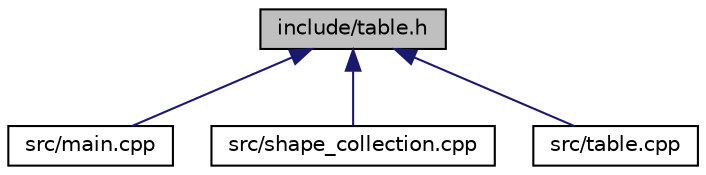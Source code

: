 digraph "include/table.h"
{
 // LATEX_PDF_SIZE
  edge [fontname="Helvetica",fontsize="10",labelfontname="Helvetica",labelfontsize="10"];
  node [fontname="Helvetica",fontsize="10",shape=record];
  Node1 [label="include/table.h",height=0.2,width=0.4,color="black", fillcolor="grey75", style="filled", fontcolor="black",tooltip=" "];
  Node1 -> Node2 [dir="back",color="midnightblue",fontsize="10",style="solid",fontname="Helvetica"];
  Node2 [label="src/main.cpp",height=0.2,width=0.4,color="black", fillcolor="white", style="filled",URL="$main_8cpp.html",tooltip="Main entry, PHP extension registration functions."];
  Node1 -> Node3 [dir="back",color="midnightblue",fontsize="10",style="solid",fontname="Helvetica"];
  Node3 [label="src/shape_collection.cpp",height=0.2,width=0.4,color="black", fillcolor="white", style="filled",URL="$shape__collection_8cpp.html",tooltip=" "];
  Node1 -> Node4 [dir="back",color="midnightblue",fontsize="10",style="solid",fontname="Helvetica"];
  Node4 [label="src/table.cpp",height=0.2,width=0.4,color="black", fillcolor="white", style="filled",URL="$table_8cpp.html",tooltip=" "];
}
